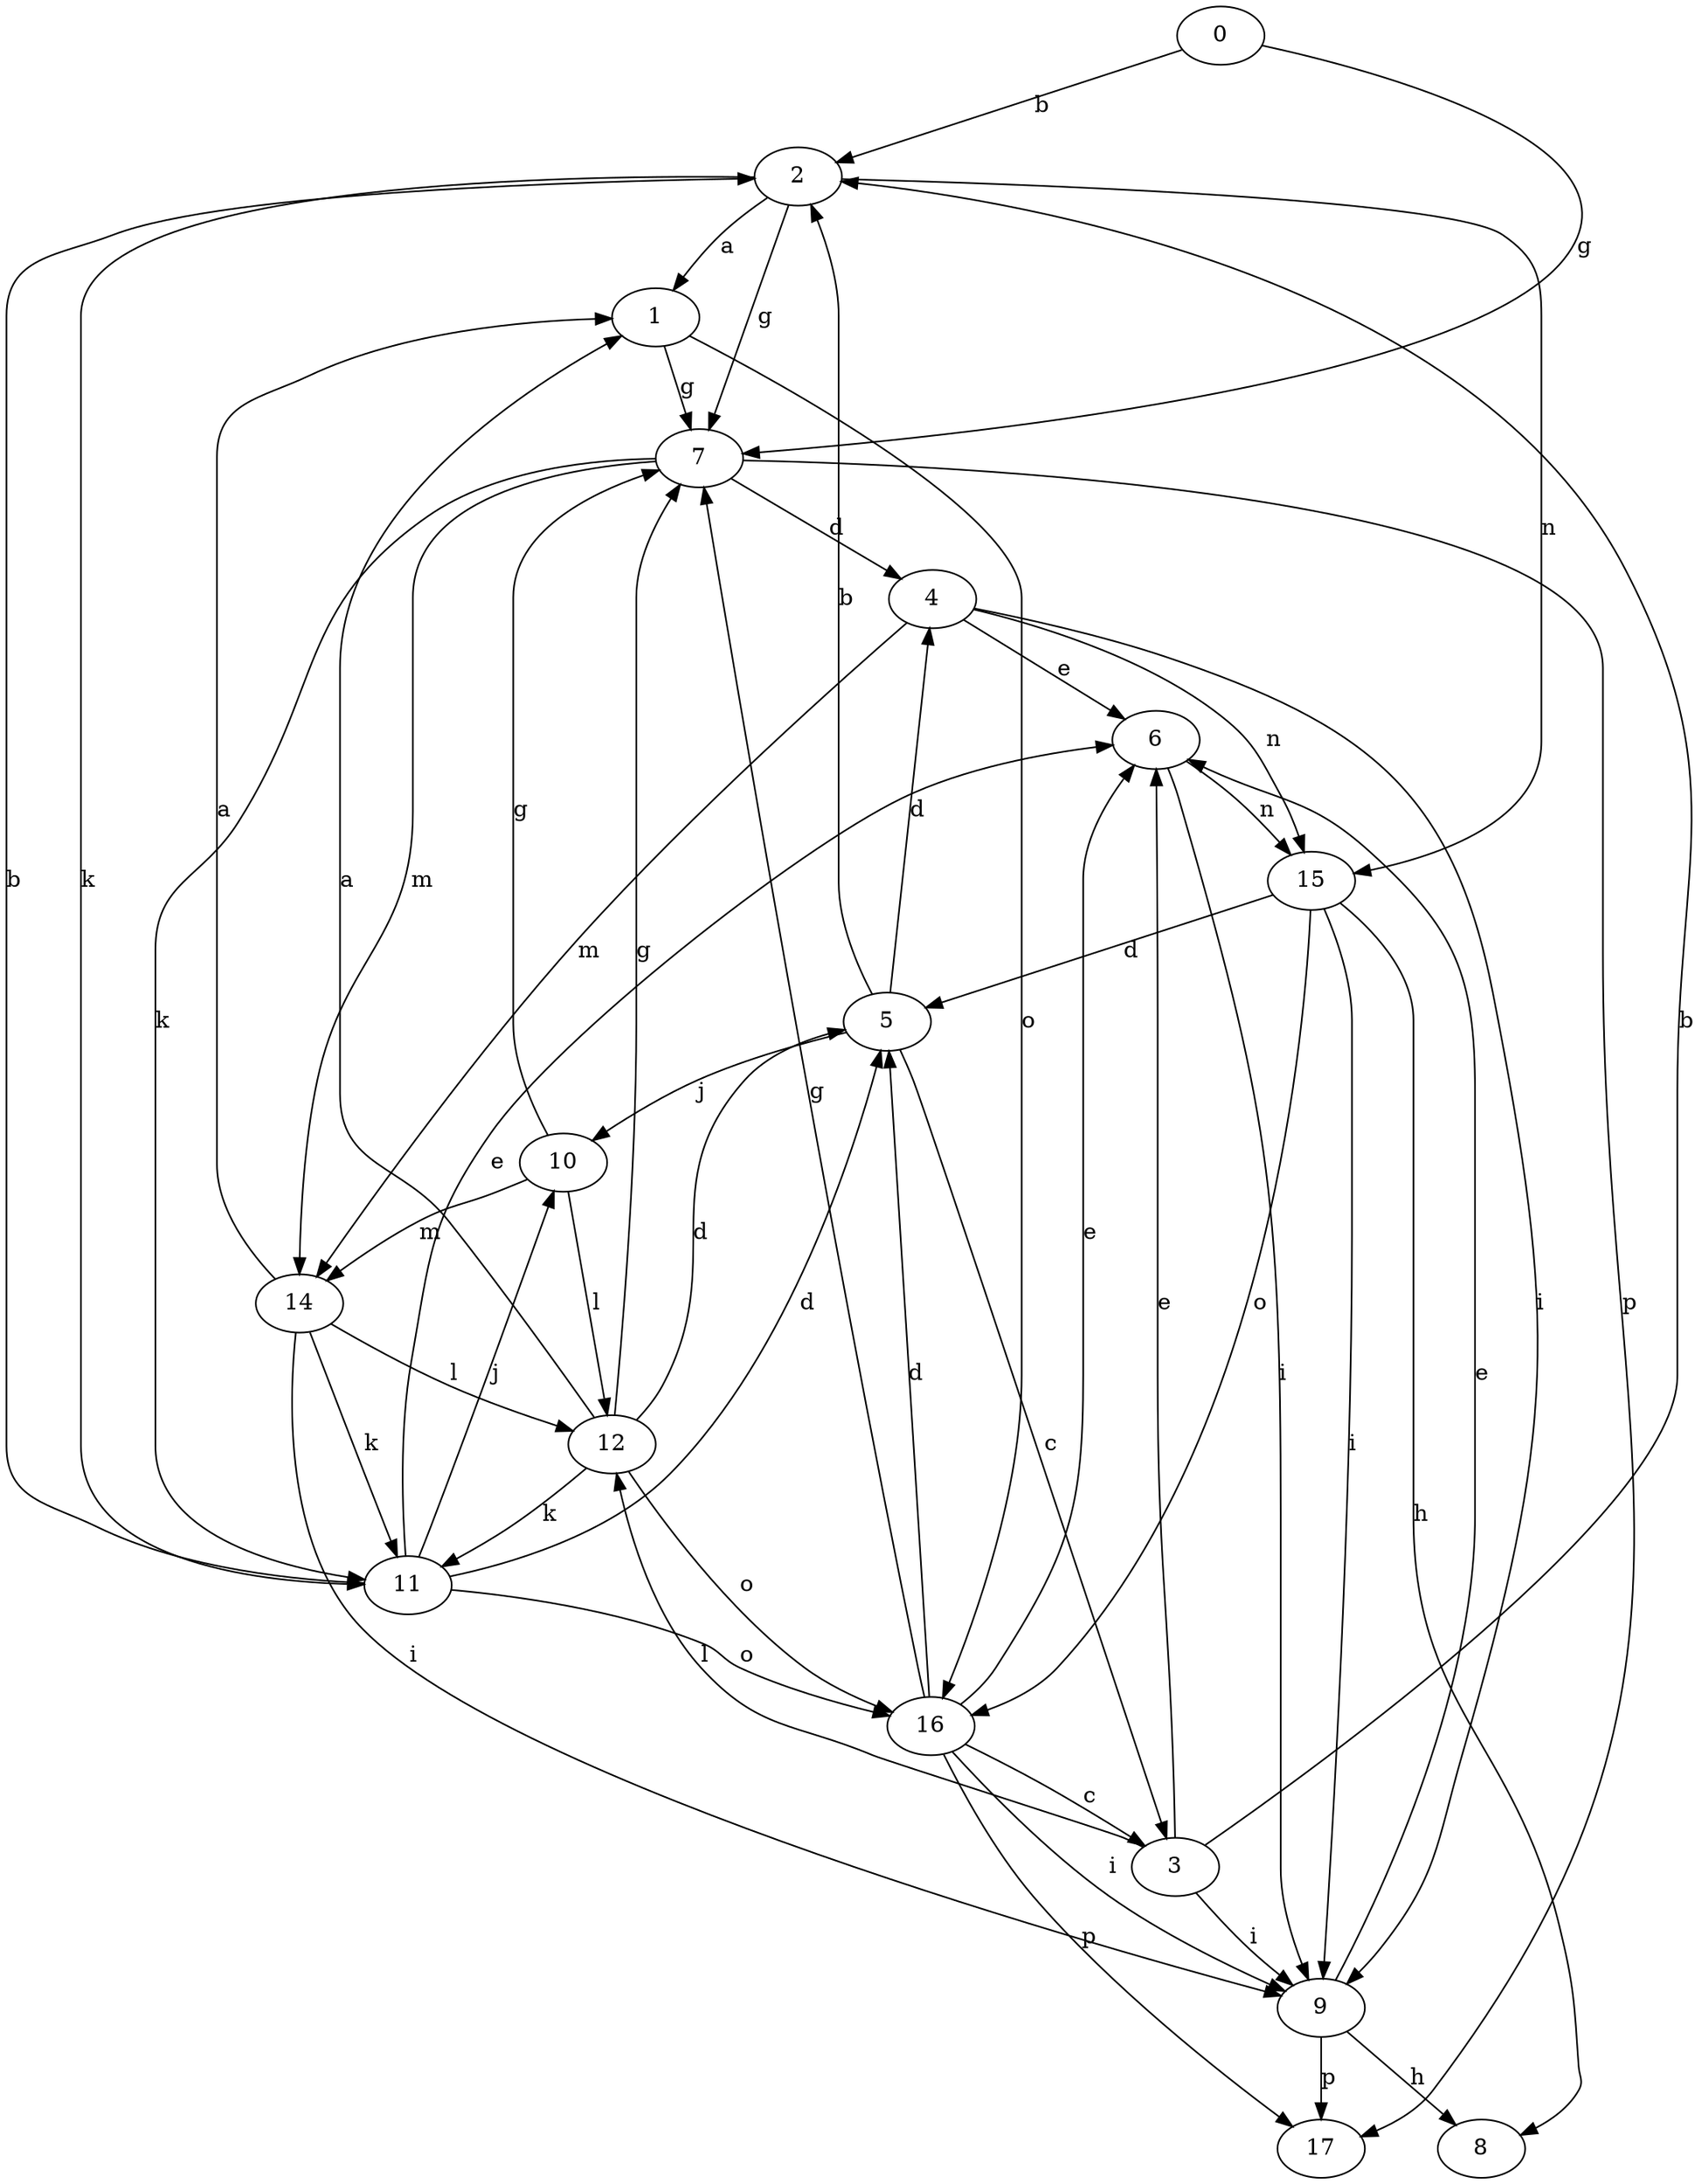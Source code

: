 strict digraph  {
0;
1;
2;
3;
4;
5;
6;
7;
8;
9;
10;
11;
12;
14;
15;
16;
17;
0 -> 2  [label=b];
0 -> 7  [label=g];
1 -> 7  [label=g];
1 -> 16  [label=o];
2 -> 1  [label=a];
2 -> 7  [label=g];
2 -> 11  [label=k];
2 -> 15  [label=n];
3 -> 2  [label=b];
3 -> 6  [label=e];
3 -> 9  [label=i];
3 -> 12  [label=l];
4 -> 6  [label=e];
4 -> 9  [label=i];
4 -> 14  [label=m];
4 -> 15  [label=n];
5 -> 2  [label=b];
5 -> 3  [label=c];
5 -> 4  [label=d];
5 -> 10  [label=j];
6 -> 9  [label=i];
6 -> 15  [label=n];
7 -> 4  [label=d];
7 -> 11  [label=k];
7 -> 14  [label=m];
7 -> 17  [label=p];
9 -> 6  [label=e];
9 -> 8  [label=h];
9 -> 17  [label=p];
10 -> 7  [label=g];
10 -> 12  [label=l];
10 -> 14  [label=m];
11 -> 2  [label=b];
11 -> 5  [label=d];
11 -> 6  [label=e];
11 -> 10  [label=j];
11 -> 16  [label=o];
12 -> 1  [label=a];
12 -> 5  [label=d];
12 -> 7  [label=g];
12 -> 11  [label=k];
12 -> 16  [label=o];
14 -> 1  [label=a];
14 -> 9  [label=i];
14 -> 11  [label=k];
14 -> 12  [label=l];
15 -> 5  [label=d];
15 -> 8  [label=h];
15 -> 9  [label=i];
15 -> 16  [label=o];
16 -> 3  [label=c];
16 -> 5  [label=d];
16 -> 6  [label=e];
16 -> 7  [label=g];
16 -> 9  [label=i];
16 -> 17  [label=p];
}
